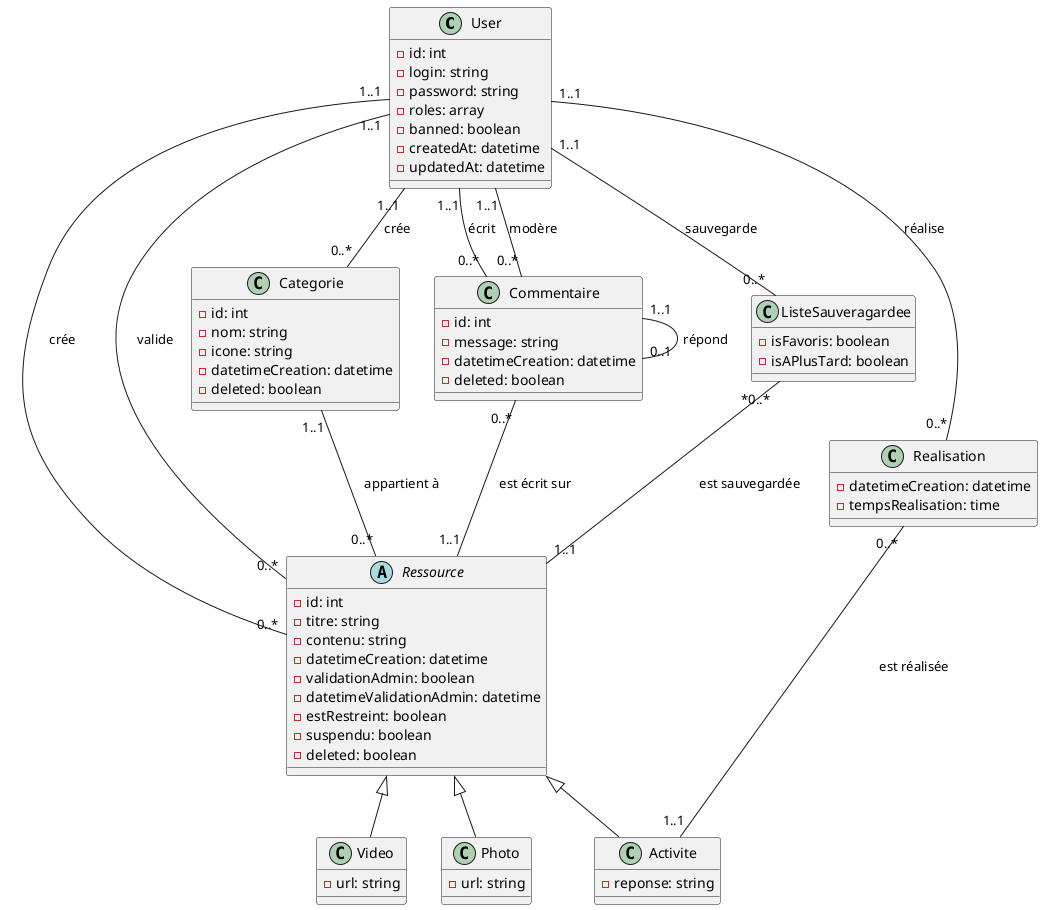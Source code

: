 @startuml diagrammeDeClasse

class User {
    -id: int
    -login: string
    -password: string
    -roles: array
    -banned: boolean
    -createdAt: datetime
    -updatedAt: datetime
}

abstract class Ressource{
    -id: int
    -titre: string
    -contenu: string
    -datetimeCreation: datetime
    -validationAdmin: boolean
    -datetimeValidationAdmin: datetime
    -estRestreint: boolean
    -suspendu: boolean
    -deleted: boolean
}

class Video{
    -url: string
}

class Photo{
    -url: string
}

class Activite{
    -reponse: string
}

class Categorie{
    -id: int
    -nom: string
    -icone: string
    -datetimeCreation: datetime
    -deleted: boolean
}

class Commentaire{
    -id: int
    -message: string
    -datetimeCreation: datetime
    -deleted: boolean
}

' class Favoris{
'     -datetimeCreation: datetime
' }

' class APlusTard{
'     -datetimeCreation: datetime
' }

class ListeSauveragardee{
    - isFavoris: boolean
    - isAPlusTard: boolean
}


class Realisation{
    -datetimeCreation: datetime
    -tempsRealisation: time
}


Ressource <|-- Video
Ressource <|-- Photo
Ressource <|-- Activite

' ' Besoin des Categorie
' Categorie "0..*" -- "1..1" User : est crée par

' ' Besoin des ressources
' Ressource "0..*" -- "1..1" Categorie : appartient à
' Ressource "0..*" -- "1..1" User : est crée par
' Ressource "0..*" -- "1..1" User : est validée par

' ' Besoin des commentaires
' Commentaire "0..*" -- "1..1" User : est écrit par
' Commentaire "0..*" -- "1..1" Commentaire : est une réponse à
' Commentaire "0..*" -- "1..1" Ressource : est écrit sur

' ' Besoin des favoris
' ' Favoris "0..*" -- "1..1" User : est mit en favoris par
' ' Favoris "0..*" -- "1..1" Ressource : est mit en favoris

' ' Besoin des mit en plus tard
' ' APlusTard "0..*" -- "1..1" User : est mit en plus tard par
' ' APlusTard "0..*" -- "1..1" Ressource : est mit en plus tard

' ' Besoin des listes sauvegardées
' ListeSauveragardee "0..*" -- "1..1" User : est sauvegardée par
' ListeSauveragardee "0..*" -- "1..1" Ressource : est sauvegardée

' ' Besoin des réalisations
' Realisation "0..*" -- "1..1" User : est réalisé par
' Realisation "0..*" -- "1..1" Activite : est réalisé

User "1..1" -- "0..*" Commentaire : écrit
User "1..1" -- "0..*" Commentaire : modère
User "1..1" -- "0..*" Ressource : crée
User "1..1" -- "0..*" Ressource : valide
User "1..1" -- "0..*" ListeSauveragardee : sauvegarde
User "1..1" -- "0..*" Realisation : réalise
User "1..1" -- "0..*" Categorie : crée

Commentaire "1..1" -- "0..1" Commentaire : répond
Commentaire "0..*" -- "1..1" Ressource : est écrit sur

Categorie "1..1" -- "0..*" Ressource : appartient à

ListeSauveragardee "*0..*" -- "1..1" Ressource : est sauvegardée

Realisation "0..*" -- "1..1" Activite : est réalisée


@enduml